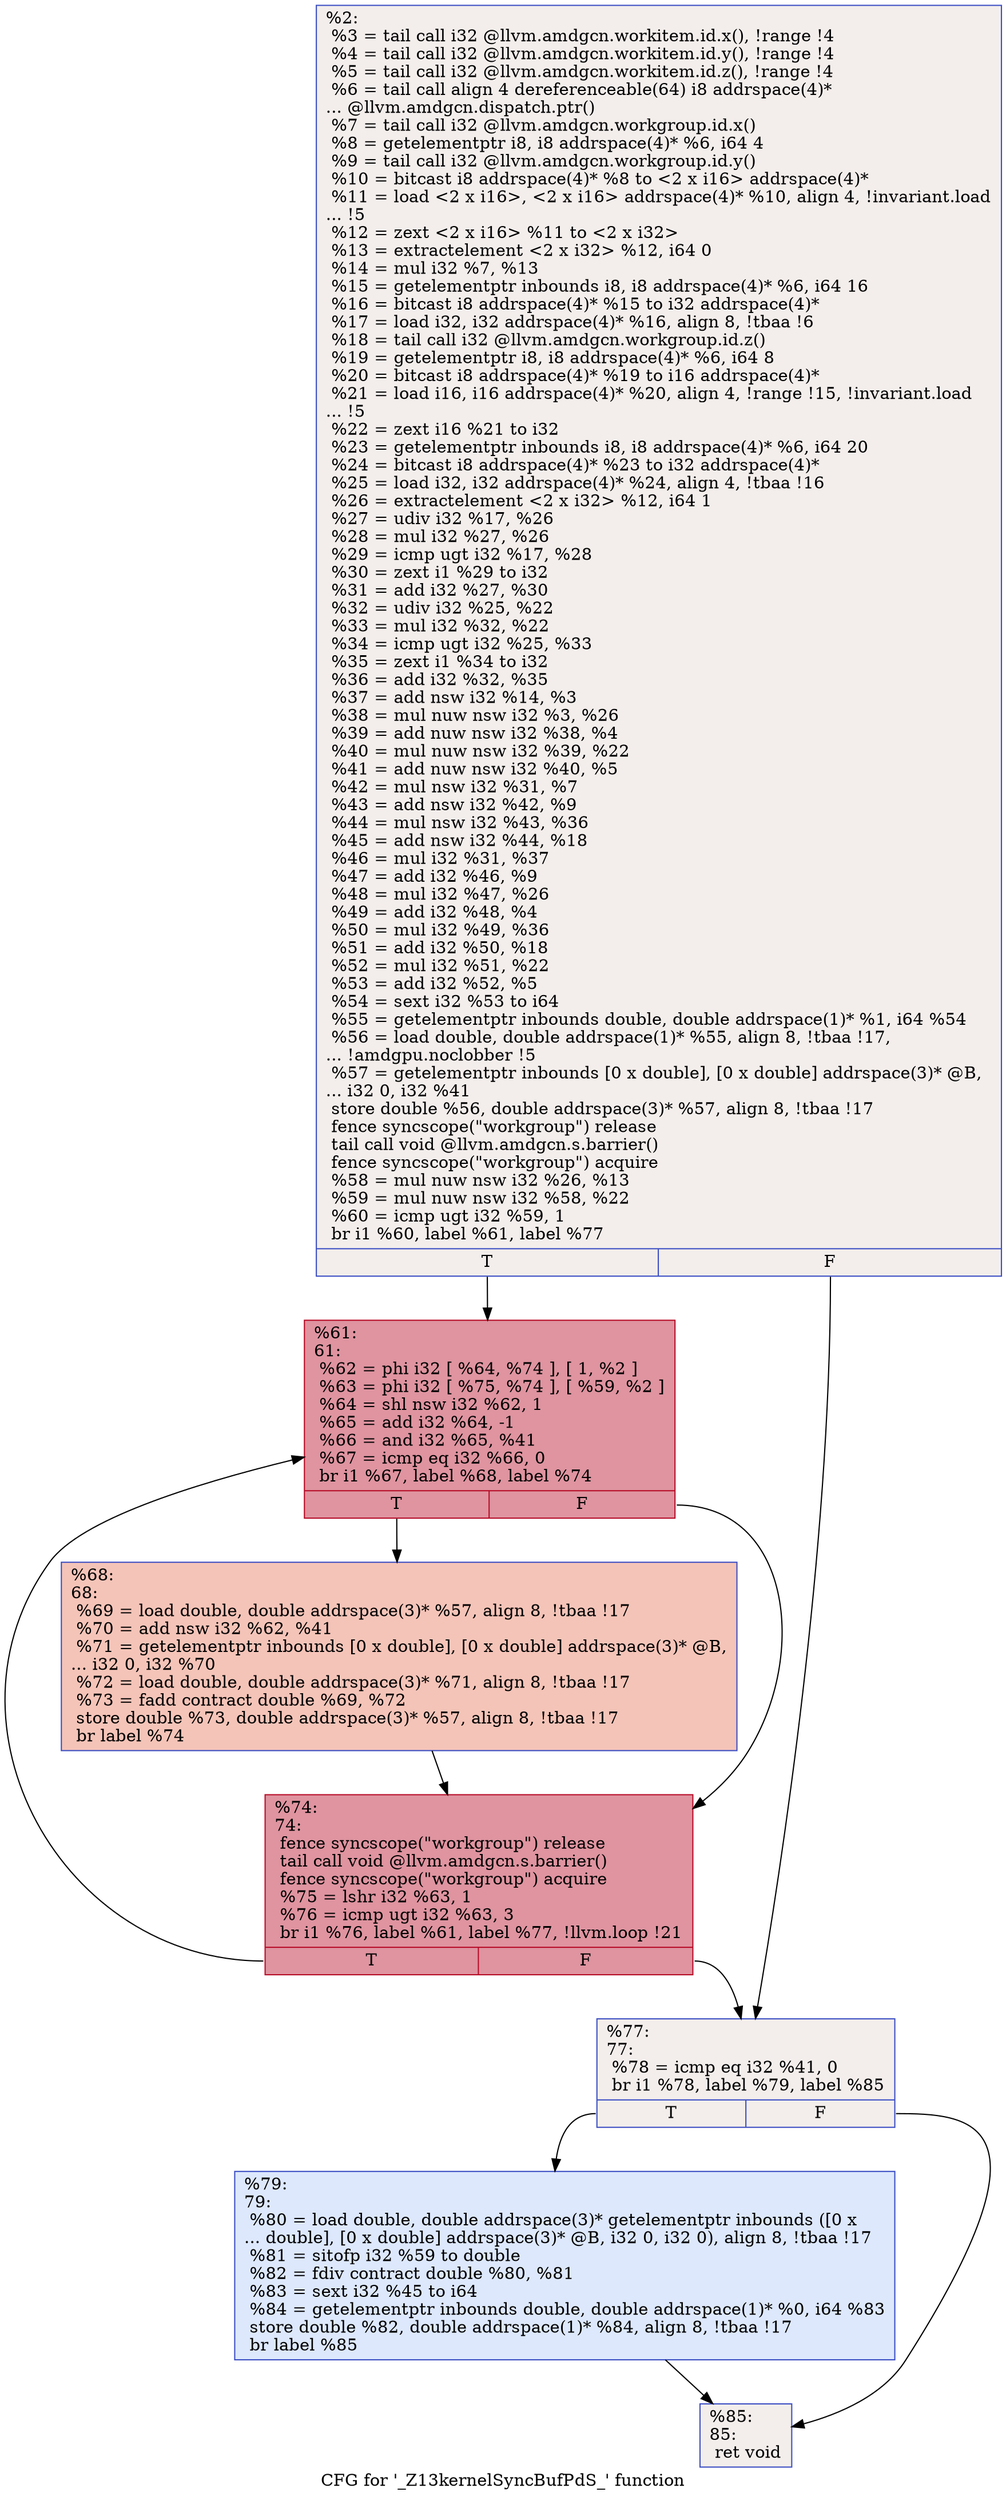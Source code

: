 digraph "CFG for '_Z13kernelSyncBufPdS_' function" {
	label="CFG for '_Z13kernelSyncBufPdS_' function";

	Node0x5017890 [shape=record,color="#3d50c3ff", style=filled, fillcolor="#e3d9d370",label="{%2:\l  %3 = tail call i32 @llvm.amdgcn.workitem.id.x(), !range !4\l  %4 = tail call i32 @llvm.amdgcn.workitem.id.y(), !range !4\l  %5 = tail call i32 @llvm.amdgcn.workitem.id.z(), !range !4\l  %6 = tail call align 4 dereferenceable(64) i8 addrspace(4)*\l... @llvm.amdgcn.dispatch.ptr()\l  %7 = tail call i32 @llvm.amdgcn.workgroup.id.x()\l  %8 = getelementptr i8, i8 addrspace(4)* %6, i64 4\l  %9 = tail call i32 @llvm.amdgcn.workgroup.id.y()\l  %10 = bitcast i8 addrspace(4)* %8 to \<2 x i16\> addrspace(4)*\l  %11 = load \<2 x i16\>, \<2 x i16\> addrspace(4)* %10, align 4, !invariant.load\l... !5\l  %12 = zext \<2 x i16\> %11 to \<2 x i32\>\l  %13 = extractelement \<2 x i32\> %12, i64 0\l  %14 = mul i32 %7, %13\l  %15 = getelementptr inbounds i8, i8 addrspace(4)* %6, i64 16\l  %16 = bitcast i8 addrspace(4)* %15 to i32 addrspace(4)*\l  %17 = load i32, i32 addrspace(4)* %16, align 8, !tbaa !6\l  %18 = tail call i32 @llvm.amdgcn.workgroup.id.z()\l  %19 = getelementptr i8, i8 addrspace(4)* %6, i64 8\l  %20 = bitcast i8 addrspace(4)* %19 to i16 addrspace(4)*\l  %21 = load i16, i16 addrspace(4)* %20, align 4, !range !15, !invariant.load\l... !5\l  %22 = zext i16 %21 to i32\l  %23 = getelementptr inbounds i8, i8 addrspace(4)* %6, i64 20\l  %24 = bitcast i8 addrspace(4)* %23 to i32 addrspace(4)*\l  %25 = load i32, i32 addrspace(4)* %24, align 4, !tbaa !16\l  %26 = extractelement \<2 x i32\> %12, i64 1\l  %27 = udiv i32 %17, %26\l  %28 = mul i32 %27, %26\l  %29 = icmp ugt i32 %17, %28\l  %30 = zext i1 %29 to i32\l  %31 = add i32 %27, %30\l  %32 = udiv i32 %25, %22\l  %33 = mul i32 %32, %22\l  %34 = icmp ugt i32 %25, %33\l  %35 = zext i1 %34 to i32\l  %36 = add i32 %32, %35\l  %37 = add nsw i32 %14, %3\l  %38 = mul nuw nsw i32 %3, %26\l  %39 = add nuw nsw i32 %38, %4\l  %40 = mul nuw nsw i32 %39, %22\l  %41 = add nuw nsw i32 %40, %5\l  %42 = mul nsw i32 %31, %7\l  %43 = add nsw i32 %42, %9\l  %44 = mul nsw i32 %43, %36\l  %45 = add nsw i32 %44, %18\l  %46 = mul i32 %31, %37\l  %47 = add i32 %46, %9\l  %48 = mul i32 %47, %26\l  %49 = add i32 %48, %4\l  %50 = mul i32 %49, %36\l  %51 = add i32 %50, %18\l  %52 = mul i32 %51, %22\l  %53 = add i32 %52, %5\l  %54 = sext i32 %53 to i64\l  %55 = getelementptr inbounds double, double addrspace(1)* %1, i64 %54\l  %56 = load double, double addrspace(1)* %55, align 8, !tbaa !17,\l... !amdgpu.noclobber !5\l  %57 = getelementptr inbounds [0 x double], [0 x double] addrspace(3)* @B,\l... i32 0, i32 %41\l  store double %56, double addrspace(3)* %57, align 8, !tbaa !17\l  fence syncscope(\"workgroup\") release\l  tail call void @llvm.amdgcn.s.barrier()\l  fence syncscope(\"workgroup\") acquire\l  %58 = mul nuw nsw i32 %26, %13\l  %59 = mul nuw nsw i32 %58, %22\l  %60 = icmp ugt i32 %59, 1\l  br i1 %60, label %61, label %77\l|{<s0>T|<s1>F}}"];
	Node0x5017890:s0 -> Node0x501daa0;
	Node0x5017890:s1 -> Node0x501db30;
	Node0x501daa0 [shape=record,color="#b70d28ff", style=filled, fillcolor="#b70d2870",label="{%61:\l61:                                               \l  %62 = phi i32 [ %64, %74 ], [ 1, %2 ]\l  %63 = phi i32 [ %75, %74 ], [ %59, %2 ]\l  %64 = shl nsw i32 %62, 1\l  %65 = add i32 %64, -1\l  %66 = and i32 %65, %41\l  %67 = icmp eq i32 %66, 0\l  br i1 %67, label %68, label %74\l|{<s0>T|<s1>F}}"];
	Node0x501daa0:s0 -> Node0x501c010;
	Node0x501daa0:s1 -> Node0x501dca0;
	Node0x501c010 [shape=record,color="#3d50c3ff", style=filled, fillcolor="#e97a5f70",label="{%68:\l68:                                               \l  %69 = load double, double addrspace(3)* %57, align 8, !tbaa !17\l  %70 = add nsw i32 %62, %41\l  %71 = getelementptr inbounds [0 x double], [0 x double] addrspace(3)* @B,\l... i32 0, i32 %70\l  %72 = load double, double addrspace(3)* %71, align 8, !tbaa !17\l  %73 = fadd contract double %69, %72\l  store double %73, double addrspace(3)* %57, align 8, !tbaa !17\l  br label %74\l}"];
	Node0x501c010 -> Node0x501dca0;
	Node0x501dca0 [shape=record,color="#b70d28ff", style=filled, fillcolor="#b70d2870",label="{%74:\l74:                                               \l  fence syncscope(\"workgroup\") release\l  tail call void @llvm.amdgcn.s.barrier()\l  fence syncscope(\"workgroup\") acquire\l  %75 = lshr i32 %63, 1\l  %76 = icmp ugt i32 %63, 3\l  br i1 %76, label %61, label %77, !llvm.loop !21\l|{<s0>T|<s1>F}}"];
	Node0x501dca0:s0 -> Node0x501daa0;
	Node0x501dca0:s1 -> Node0x501db30;
	Node0x501db30 [shape=record,color="#3d50c3ff", style=filled, fillcolor="#e3d9d370",label="{%77:\l77:                                               \l  %78 = icmp eq i32 %41, 0\l  br i1 %78, label %79, label %85\l|{<s0>T|<s1>F}}"];
	Node0x501db30:s0 -> Node0x501ecd0;
	Node0x501db30:s1 -> Node0x501ed20;
	Node0x501ecd0 [shape=record,color="#3d50c3ff", style=filled, fillcolor="#b2ccfb70",label="{%79:\l79:                                               \l  %80 = load double, double addrspace(3)* getelementptr inbounds ([0 x\l... double], [0 x double] addrspace(3)* @B, i32 0, i32 0), align 8, !tbaa !17\l  %81 = sitofp i32 %59 to double\l  %82 = fdiv contract double %80, %81\l  %83 = sext i32 %45 to i64\l  %84 = getelementptr inbounds double, double addrspace(1)* %0, i64 %83\l  store double %82, double addrspace(1)* %84, align 8, !tbaa !17\l  br label %85\l}"];
	Node0x501ecd0 -> Node0x501ed20;
	Node0x501ed20 [shape=record,color="#3d50c3ff", style=filled, fillcolor="#e3d9d370",label="{%85:\l85:                                               \l  ret void\l}"];
}

